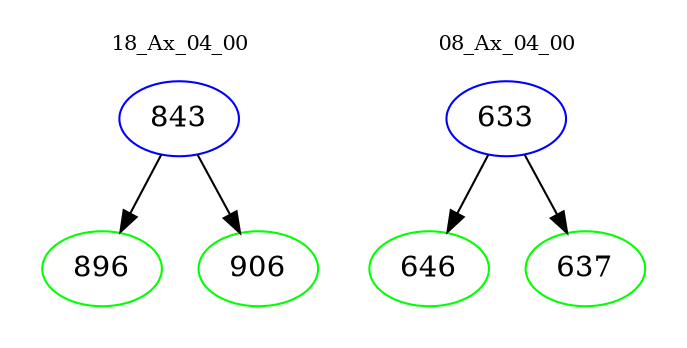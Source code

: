 digraph{
subgraph cluster_0 {
color = white
label = "18_Ax_04_00";
fontsize=10;
T0_843 [label="843", color="blue"]
T0_843 -> T0_896 [color="black"]
T0_896 [label="896", color="green"]
T0_843 -> T0_906 [color="black"]
T0_906 [label="906", color="green"]
}
subgraph cluster_1 {
color = white
label = "08_Ax_04_00";
fontsize=10;
T1_633 [label="633", color="blue"]
T1_633 -> T1_646 [color="black"]
T1_646 [label="646", color="green"]
T1_633 -> T1_637 [color="black"]
T1_637 [label="637", color="green"]
}
}
